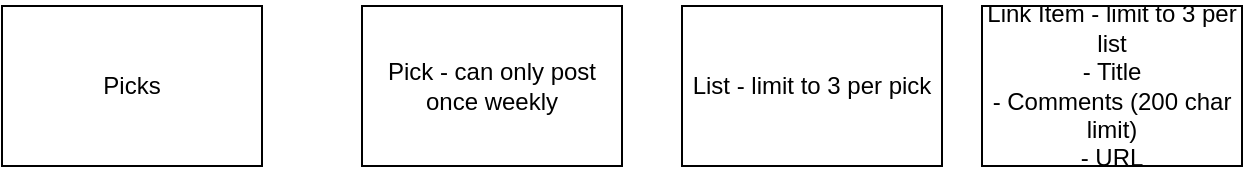 <mxfile version="14.1.1" type="github">
  <diagram name="Page-1" id="5f0bae14-7c28-e335-631c-24af17079c00">
    <mxGraphModel dx="1094" dy="722" grid="1" gridSize="10" guides="1" tooltips="1" connect="1" arrows="1" fold="1" page="1" pageScale="1" pageWidth="1100" pageHeight="850" background="#ffffff" math="0" shadow="0">
      <root>
        <mxCell id="0" />
        <mxCell id="1" parent="0" />
        <mxCell id="j8hM9uPYV74POWVBPyUY-1" value="Pick - can only post once weekly" style="rounded=0;whiteSpace=wrap;html=1;align=center;" vertex="1" parent="1">
          <mxGeometry x="530" y="230" width="130" height="80" as="geometry" />
        </mxCell>
        <mxCell id="j8hM9uPYV74POWVBPyUY-2" value="Picks" style="rounded=0;whiteSpace=wrap;html=1;align=center;" vertex="1" parent="1">
          <mxGeometry x="350" y="230" width="130" height="80" as="geometry" />
        </mxCell>
        <mxCell id="j8hM9uPYV74POWVBPyUY-3" value="List - limit to 3 per pick" style="rounded=0;whiteSpace=wrap;html=1;align=center;" vertex="1" parent="1">
          <mxGeometry x="690" y="230" width="130" height="80" as="geometry" />
        </mxCell>
        <mxCell id="j8hM9uPYV74POWVBPyUY-4" value="Link Item - limit to 3 per list&lt;br&gt;- Title&lt;br&gt;- Comments (200 char limit)&lt;br&gt;- URL" style="rounded=0;whiteSpace=wrap;html=1;align=center;" vertex="1" parent="1">
          <mxGeometry x="840" y="230" width="130" height="80" as="geometry" />
        </mxCell>
      </root>
    </mxGraphModel>
  </diagram>
</mxfile>
